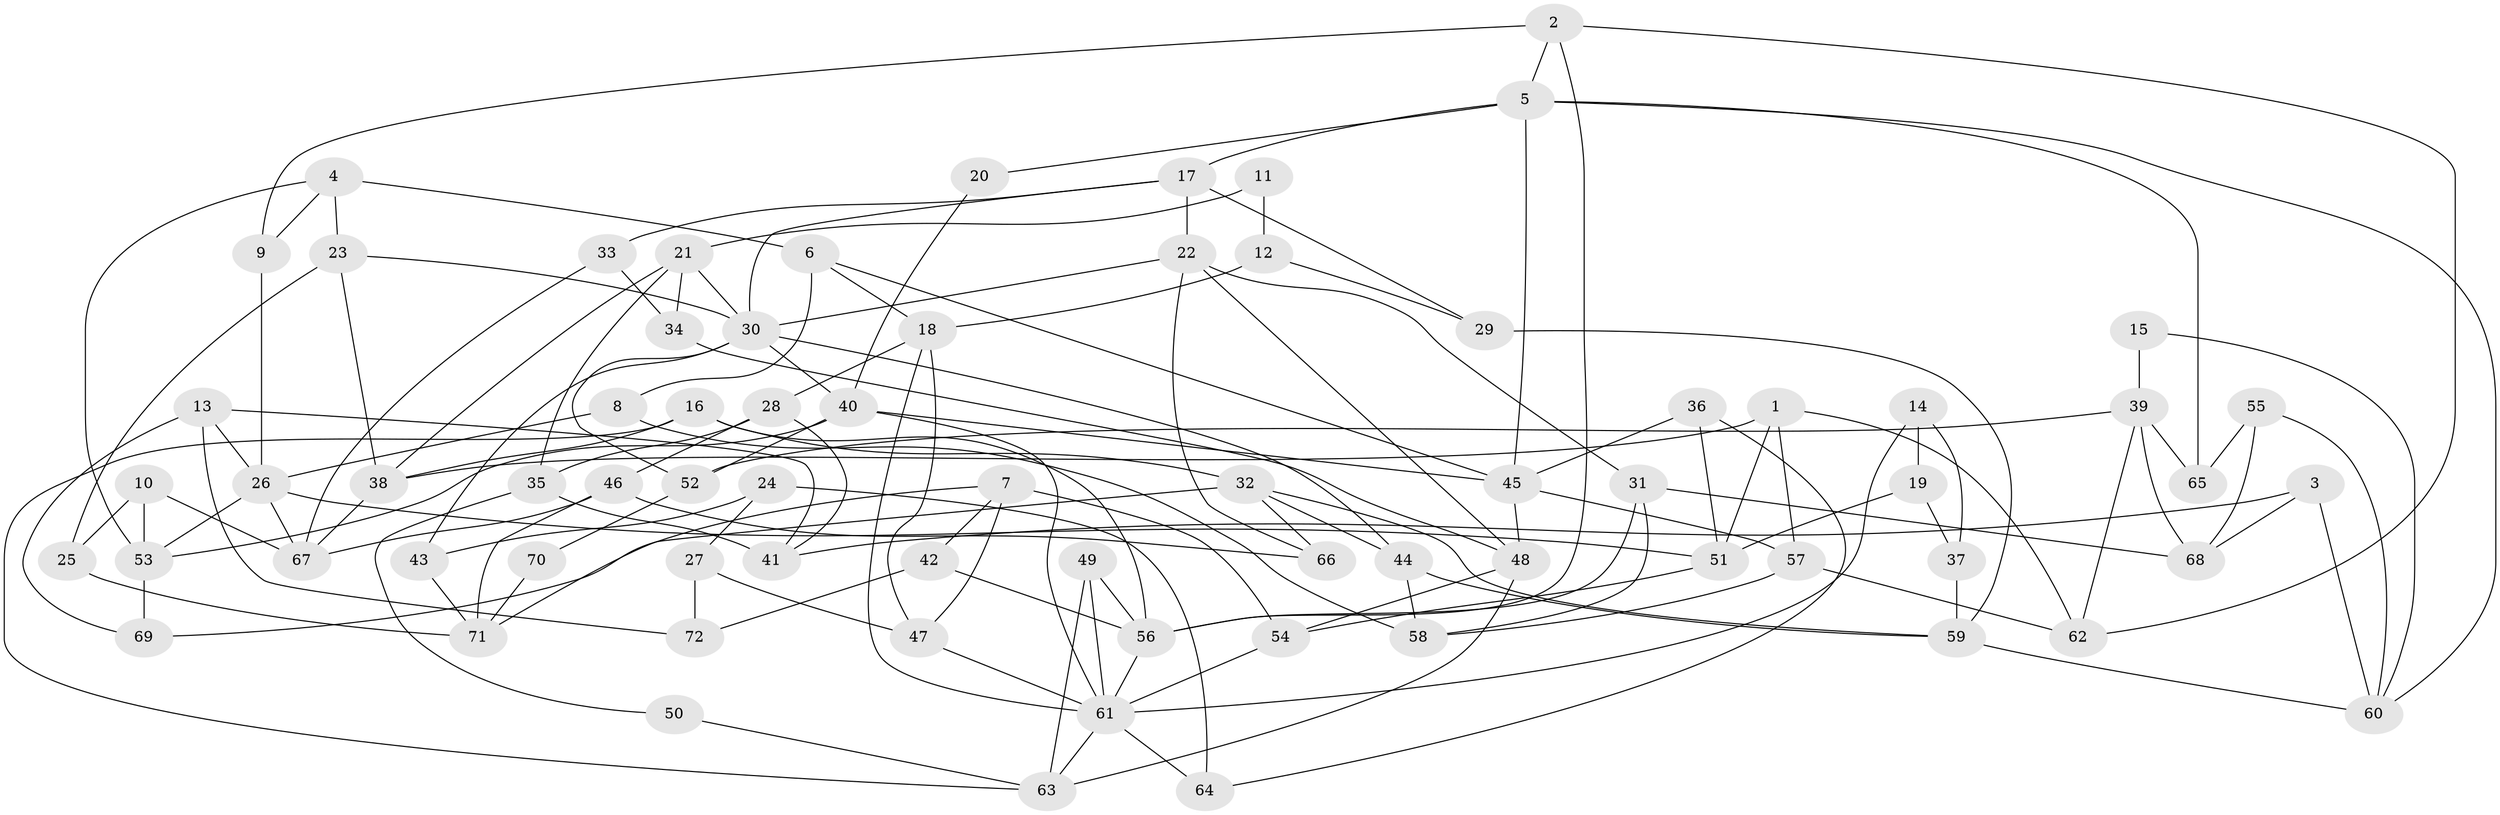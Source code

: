 // coarse degree distribution, {4: 0.13953488372093023, 6: 0.13953488372093023, 3: 0.20930232558139536, 9: 0.06976744186046512, 7: 0.09302325581395349, 5: 0.18604651162790697, 2: 0.09302325581395349, 8: 0.046511627906976744, 12: 0.023255813953488372}
// Generated by graph-tools (version 1.1) at 2025/23/03/03/25 07:23:55]
// undirected, 72 vertices, 144 edges
graph export_dot {
graph [start="1"]
  node [color=gray90,style=filled];
  1;
  2;
  3;
  4;
  5;
  6;
  7;
  8;
  9;
  10;
  11;
  12;
  13;
  14;
  15;
  16;
  17;
  18;
  19;
  20;
  21;
  22;
  23;
  24;
  25;
  26;
  27;
  28;
  29;
  30;
  31;
  32;
  33;
  34;
  35;
  36;
  37;
  38;
  39;
  40;
  41;
  42;
  43;
  44;
  45;
  46;
  47;
  48;
  49;
  50;
  51;
  52;
  53;
  54;
  55;
  56;
  57;
  58;
  59;
  60;
  61;
  62;
  63;
  64;
  65;
  66;
  67;
  68;
  69;
  70;
  71;
  72;
  1 -- 57;
  1 -- 51;
  1 -- 38;
  1 -- 62;
  2 -- 56;
  2 -- 62;
  2 -- 5;
  2 -- 9;
  3 -- 41;
  3 -- 68;
  3 -- 60;
  4 -- 6;
  4 -- 9;
  4 -- 23;
  4 -- 53;
  5 -- 60;
  5 -- 17;
  5 -- 20;
  5 -- 45;
  5 -- 65;
  6 -- 45;
  6 -- 8;
  6 -- 18;
  7 -- 42;
  7 -- 54;
  7 -- 47;
  7 -- 71;
  8 -- 58;
  8 -- 26;
  9 -- 26;
  10 -- 53;
  10 -- 67;
  10 -- 25;
  11 -- 21;
  11 -- 12;
  12 -- 29;
  12 -- 18;
  13 -- 69;
  13 -- 41;
  13 -- 26;
  13 -- 72;
  14 -- 61;
  14 -- 37;
  14 -- 19;
  15 -- 60;
  15 -- 39;
  16 -- 63;
  16 -- 38;
  16 -- 32;
  16 -- 56;
  17 -- 30;
  17 -- 22;
  17 -- 29;
  17 -- 33;
  18 -- 61;
  18 -- 28;
  18 -- 47;
  19 -- 51;
  19 -- 37;
  20 -- 40;
  21 -- 34;
  21 -- 38;
  21 -- 30;
  21 -- 35;
  22 -- 30;
  22 -- 31;
  22 -- 48;
  22 -- 66;
  23 -- 30;
  23 -- 25;
  23 -- 38;
  24 -- 43;
  24 -- 64;
  24 -- 27;
  25 -- 71;
  26 -- 67;
  26 -- 51;
  26 -- 53;
  27 -- 47;
  27 -- 72;
  28 -- 46;
  28 -- 35;
  28 -- 41;
  29 -- 59;
  30 -- 40;
  30 -- 43;
  30 -- 44;
  30 -- 52;
  31 -- 56;
  31 -- 58;
  31 -- 68;
  32 -- 44;
  32 -- 59;
  32 -- 66;
  32 -- 69;
  33 -- 67;
  33 -- 34;
  34 -- 48;
  35 -- 41;
  35 -- 50;
  36 -- 51;
  36 -- 45;
  36 -- 64;
  37 -- 59;
  38 -- 67;
  39 -- 68;
  39 -- 52;
  39 -- 62;
  39 -- 65;
  40 -- 53;
  40 -- 45;
  40 -- 52;
  40 -- 61;
  42 -- 56;
  42 -- 72;
  43 -- 71;
  44 -- 58;
  44 -- 59;
  45 -- 48;
  45 -- 57;
  46 -- 66;
  46 -- 71;
  46 -- 67;
  47 -- 61;
  48 -- 63;
  48 -- 54;
  49 -- 56;
  49 -- 61;
  49 -- 63;
  50 -- 63;
  51 -- 54;
  52 -- 70;
  53 -- 69;
  54 -- 61;
  55 -- 65;
  55 -- 60;
  55 -- 68;
  56 -- 61;
  57 -- 62;
  57 -- 58;
  59 -- 60;
  61 -- 63;
  61 -- 64;
  70 -- 71;
}
